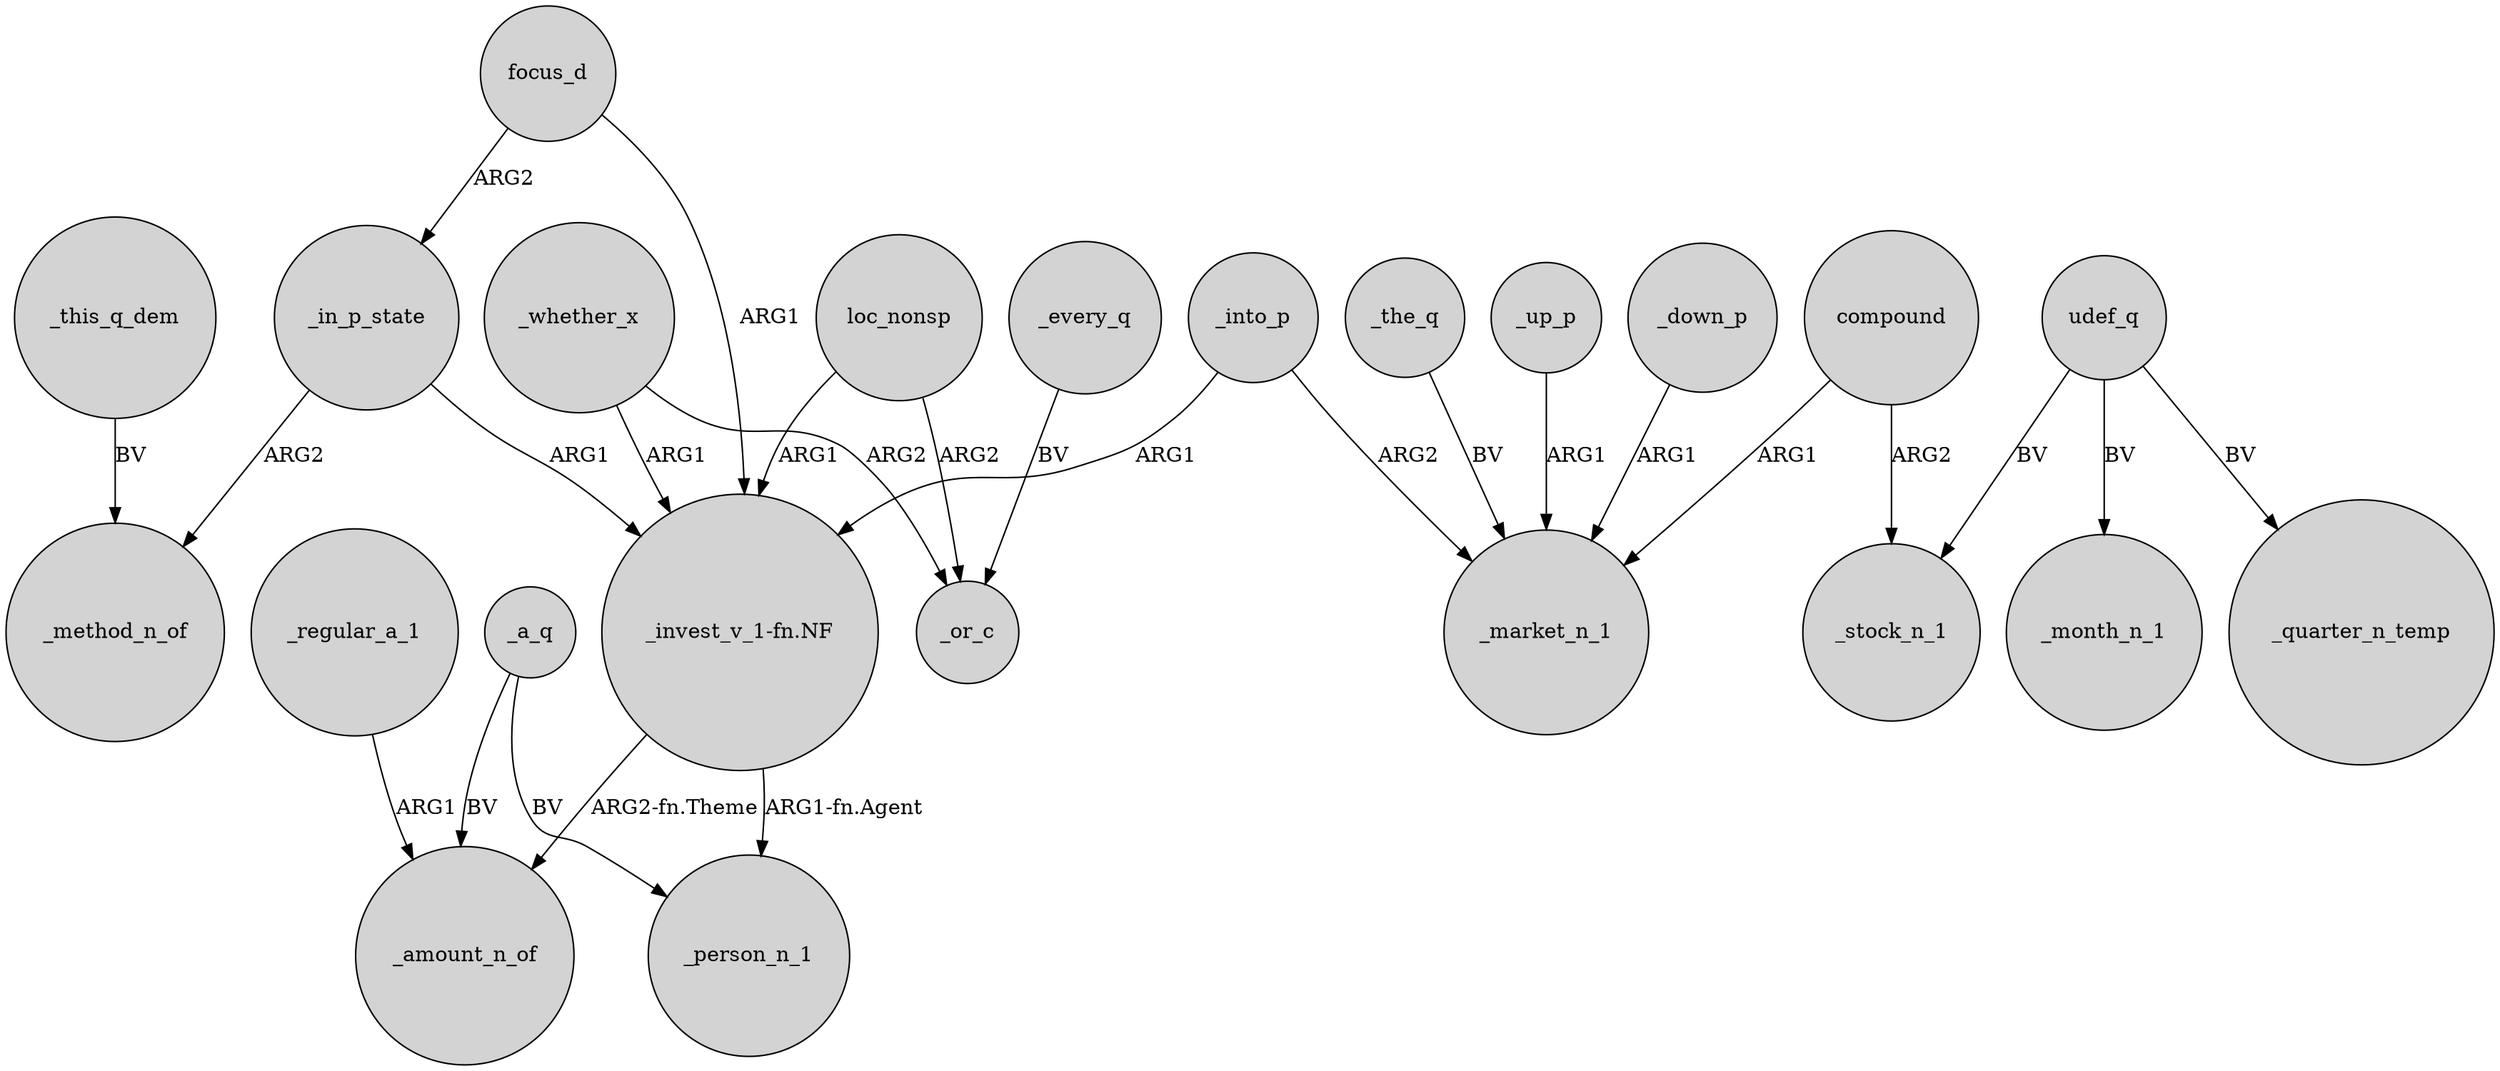 digraph {
	node [shape=circle style=filled]
	_in_p_state -> _method_n_of [label=ARG2]
	_regular_a_1 -> _amount_n_of [label=ARG1]
	_in_p_state -> "_invest_v_1-fn.NF" [label=ARG1]
	loc_nonsp -> "_invest_v_1-fn.NF" [label=ARG1]
	_a_q -> _person_n_1 [label=BV]
	focus_d -> _in_p_state [label=ARG2]
	_down_p -> _market_n_1 [label=ARG1]
	focus_d -> "_invest_v_1-fn.NF" [label=ARG1]
	_this_q_dem -> _method_n_of [label=BV]
	udef_q -> _month_n_1 [label=BV]
	_whether_x -> _or_c [label=ARG2]
	compound -> _stock_n_1 [label=ARG2]
	_whether_x -> "_invest_v_1-fn.NF" [label=ARG1]
	udef_q -> _stock_n_1 [label=BV]
	"_invest_v_1-fn.NF" -> _person_n_1 [label="ARG1-fn.Agent"]
	"_invest_v_1-fn.NF" -> _amount_n_of [label="ARG2-fn.Theme"]
	_into_p -> _market_n_1 [label=ARG2]
	_into_p -> "_invest_v_1-fn.NF" [label=ARG1]
	compound -> _market_n_1 [label=ARG1]
	udef_q -> _quarter_n_temp [label=BV]
	_the_q -> _market_n_1 [label=BV]
	loc_nonsp -> _or_c [label=ARG2]
	_up_p -> _market_n_1 [label=ARG1]
	_every_q -> _or_c [label=BV]
	_a_q -> _amount_n_of [label=BV]
}
